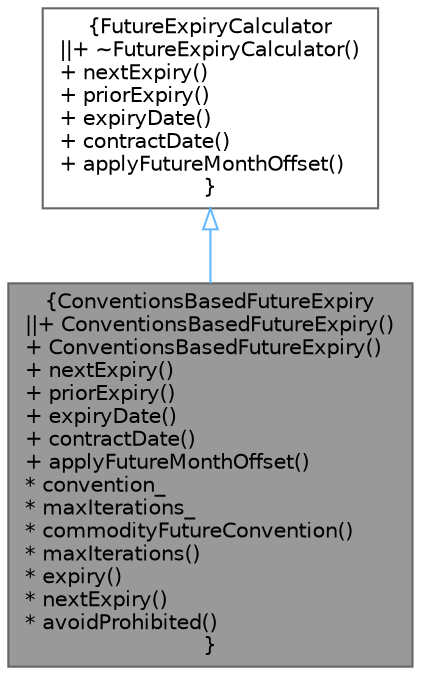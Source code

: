 digraph "ConventionsBasedFutureExpiry"
{
 // INTERACTIVE_SVG=YES
 // LATEX_PDF_SIZE
  bgcolor="transparent";
  edge [fontname=Helvetica,fontsize=10,labelfontname=Helvetica,labelfontsize=10];
  node [fontname=Helvetica,fontsize=10,shape=box,height=0.2,width=0.4];
  Node1 [label="{ConventionsBasedFutureExpiry\n||+ ConventionsBasedFutureExpiry()\l+ ConventionsBasedFutureExpiry()\l+ nextExpiry()\l+ priorExpiry()\l+ expiryDate()\l+ contractDate()\l+ applyFutureMonthOffset()\l* convention_\l* maxIterations_\l* commodityFutureConvention()\l* maxIterations()\l* expiry()\l* nextExpiry()\l* avoidProhibited()\l}",height=0.2,width=0.4,color="gray40", fillcolor="grey60", style="filled", fontcolor="black",tooltip="Perform date calculations for future contracts based on conventions."];
  Node2 -> Node1 [dir="back",color="steelblue1",style="solid",arrowtail="onormal"];
  Node2 [label="{FutureExpiryCalculator\n||+ ~FutureExpiryCalculator()\l+ nextExpiry()\l+ priorExpiry()\l+ expiryDate()\l+ contractDate()\l+ applyFutureMonthOffset()\l}",height=0.2,width=0.4,color="gray40", fillcolor="white", style="filled",URL="C:/dev/ORE/documentation/QuantExt/doc/quantext.tag$class_quant_ext_1_1_future_expiry_calculator.html",tooltip=" "];
}
